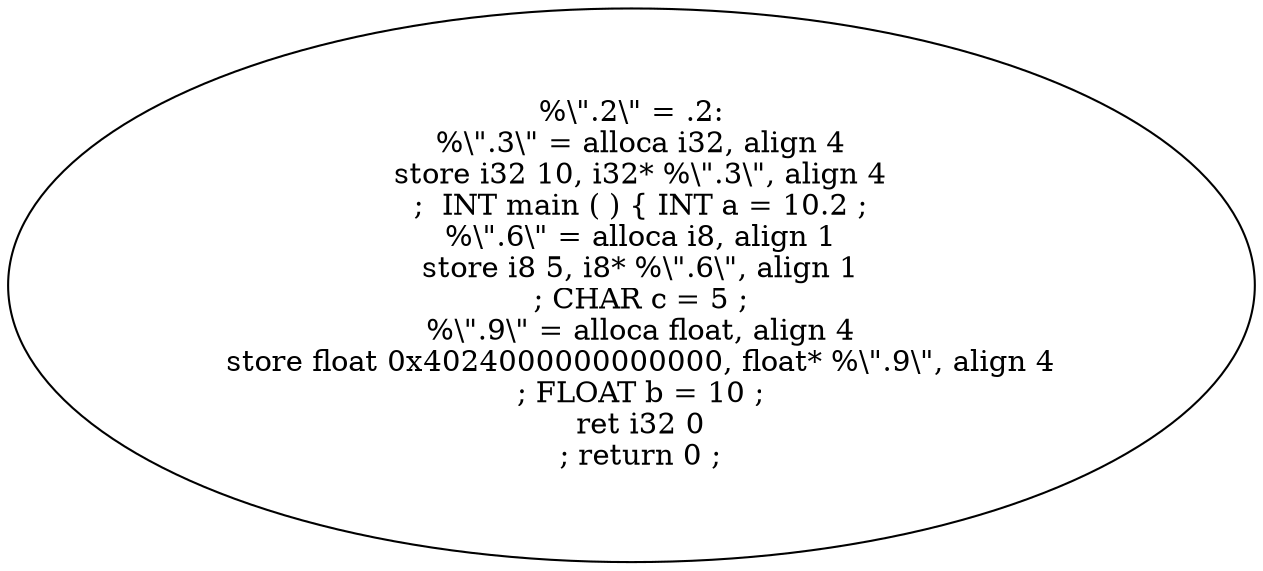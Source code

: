 digraph AST {
  "135765457177088" [label="%\\\".2\\\" = .2:
  %\\\".3\\\" = alloca i32, align 4
  store i32 10, i32* %\\\".3\\\", align 4
  ;  INT main ( ) { INT a = 10.2 ;
  %\\\".6\\\" = alloca i8, align 1
  store i8 5, i8* %\\\".6\\\", align 1
  ; CHAR c = 5 ;
  %\\\".9\\\" = alloca float, align 4
  store float 0x4024000000000000, float* %\\\".9\\\", align 4
  ; FLOAT b = 10 ;
  ret i32 0
  ; return 0 ;"];
}
